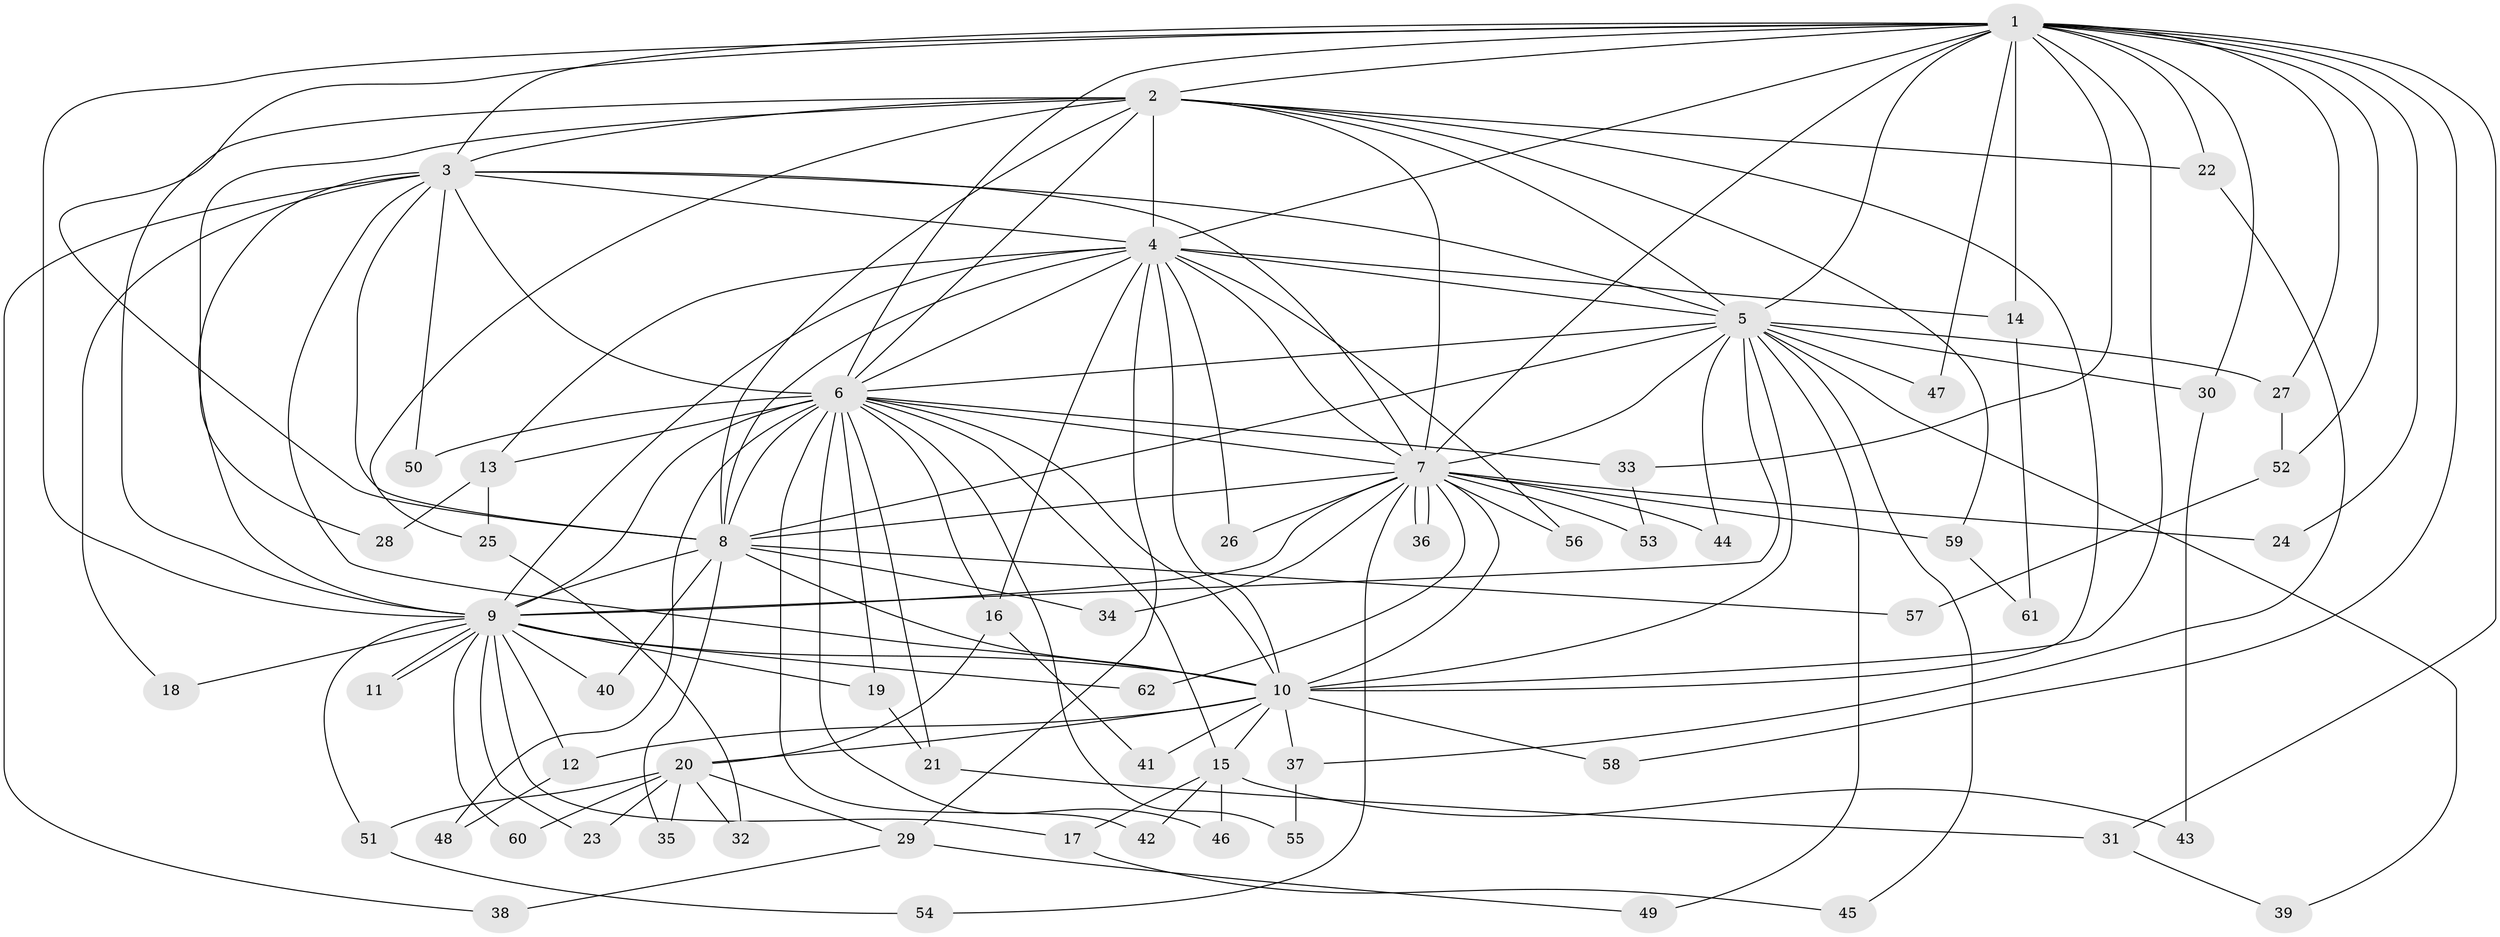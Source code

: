 // coarse degree distribution, {11: 0.05555555555555555, 10: 0.05555555555555555, 8: 0.1111111111111111, 5: 0.05555555555555555, 1: 0.16666666666666666, 2: 0.3888888888888889, 3: 0.16666666666666666}
// Generated by graph-tools (version 1.1) at 2025/17/03/04/25 18:17:14]
// undirected, 62 vertices, 149 edges
graph export_dot {
graph [start="1"]
  node [color=gray90,style=filled];
  1;
  2;
  3;
  4;
  5;
  6;
  7;
  8;
  9;
  10;
  11;
  12;
  13;
  14;
  15;
  16;
  17;
  18;
  19;
  20;
  21;
  22;
  23;
  24;
  25;
  26;
  27;
  28;
  29;
  30;
  31;
  32;
  33;
  34;
  35;
  36;
  37;
  38;
  39;
  40;
  41;
  42;
  43;
  44;
  45;
  46;
  47;
  48;
  49;
  50;
  51;
  52;
  53;
  54;
  55;
  56;
  57;
  58;
  59;
  60;
  61;
  62;
  1 -- 2;
  1 -- 3;
  1 -- 4;
  1 -- 5;
  1 -- 6;
  1 -- 7;
  1 -- 8;
  1 -- 9;
  1 -- 10;
  1 -- 14;
  1 -- 22;
  1 -- 24;
  1 -- 27;
  1 -- 30;
  1 -- 31;
  1 -- 33;
  1 -- 47;
  1 -- 52;
  1 -- 58;
  2 -- 3;
  2 -- 4;
  2 -- 5;
  2 -- 6;
  2 -- 7;
  2 -- 8;
  2 -- 9;
  2 -- 10;
  2 -- 22;
  2 -- 25;
  2 -- 28;
  2 -- 59;
  3 -- 4;
  3 -- 5;
  3 -- 6;
  3 -- 7;
  3 -- 8;
  3 -- 9;
  3 -- 10;
  3 -- 18;
  3 -- 38;
  3 -- 50;
  4 -- 5;
  4 -- 6;
  4 -- 7;
  4 -- 8;
  4 -- 9;
  4 -- 10;
  4 -- 13;
  4 -- 14;
  4 -- 16;
  4 -- 26;
  4 -- 29;
  4 -- 56;
  5 -- 6;
  5 -- 7;
  5 -- 8;
  5 -- 9;
  5 -- 10;
  5 -- 27;
  5 -- 30;
  5 -- 39;
  5 -- 44;
  5 -- 45;
  5 -- 47;
  5 -- 49;
  6 -- 7;
  6 -- 8;
  6 -- 9;
  6 -- 10;
  6 -- 13;
  6 -- 15;
  6 -- 16;
  6 -- 19;
  6 -- 21;
  6 -- 33;
  6 -- 42;
  6 -- 46;
  6 -- 48;
  6 -- 50;
  6 -- 55;
  7 -- 8;
  7 -- 9;
  7 -- 10;
  7 -- 24;
  7 -- 26;
  7 -- 34;
  7 -- 36;
  7 -- 36;
  7 -- 44;
  7 -- 53;
  7 -- 54;
  7 -- 56;
  7 -- 59;
  7 -- 62;
  8 -- 9;
  8 -- 10;
  8 -- 34;
  8 -- 35;
  8 -- 40;
  8 -- 57;
  9 -- 10;
  9 -- 11;
  9 -- 11;
  9 -- 12;
  9 -- 17;
  9 -- 18;
  9 -- 19;
  9 -- 23;
  9 -- 40;
  9 -- 51;
  9 -- 60;
  9 -- 62;
  10 -- 12;
  10 -- 15;
  10 -- 20;
  10 -- 37;
  10 -- 41;
  10 -- 58;
  12 -- 48;
  13 -- 25;
  13 -- 28;
  14 -- 61;
  15 -- 17;
  15 -- 42;
  15 -- 43;
  15 -- 46;
  16 -- 20;
  16 -- 41;
  17 -- 45;
  19 -- 21;
  20 -- 23;
  20 -- 29;
  20 -- 32;
  20 -- 35;
  20 -- 51;
  20 -- 60;
  21 -- 31;
  22 -- 37;
  25 -- 32;
  27 -- 52;
  29 -- 38;
  29 -- 49;
  30 -- 43;
  31 -- 39;
  33 -- 53;
  37 -- 55;
  51 -- 54;
  52 -- 57;
  59 -- 61;
}
